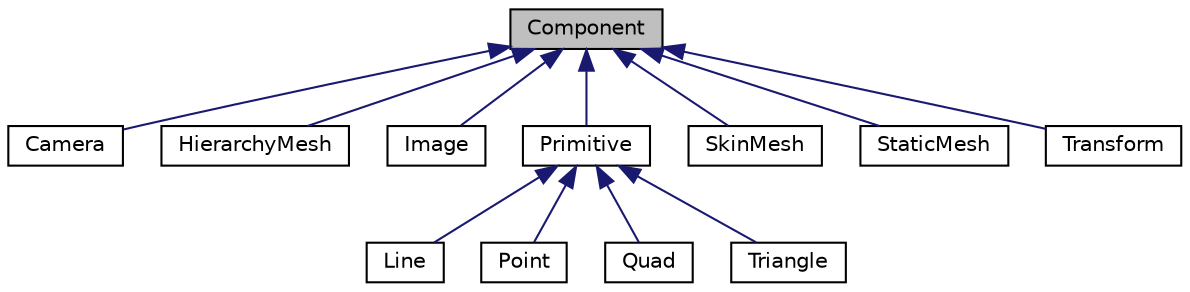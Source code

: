 digraph "Component"
{
 // LATEX_PDF_SIZE
  edge [fontname="Helvetica",fontsize="10",labelfontname="Helvetica",labelfontsize="10"];
  node [fontname="Helvetica",fontsize="10",shape=record];
  Node1 [label="Component",height=0.2,width=0.4,color="black", fillcolor="grey75", style="filled", fontcolor="black",tooltip="コンポーネントクラス(親クラス)"];
  Node1 -> Node2 [dir="back",color="midnightblue",fontsize="10",style="solid",fontname="Helvetica"];
  Node2 [label="Camera",height=0.2,width=0.4,color="black", fillcolor="white", style="filled",URL="$class_camera.html",tooltip="Cameraクラス(コンポーネント)"];
  Node1 -> Node3 [dir="back",color="midnightblue",fontsize="10",style="solid",fontname="Helvetica"];
  Node3 [label="HierarchyMesh",height=0.2,width=0.4,color="black", fillcolor="white", style="filled",URL="$class_hierarchy_mesh.html",tooltip="動かないメッシュクラス"];
  Node1 -> Node4 [dir="back",color="midnightblue",fontsize="10",style="solid",fontname="Helvetica"];
  Node4 [label="Image",height=0.2,width=0.4,color="black", fillcolor="white", style="filled",URL="$class_image.html",tooltip="Imageクラス"];
  Node1 -> Node5 [dir="back",color="midnightblue",fontsize="10",style="solid",fontname="Helvetica"];
  Node5 [label="Primitive",height=0.2,width=0.4,color="black", fillcolor="white", style="filled",URL="$class_primitive.html",tooltip="Pointなどの親クラス"];
  Node5 -> Node6 [dir="back",color="midnightblue",fontsize="10",style="solid",fontname="Helvetica"];
  Node6 [label="Line",height=0.2,width=0.4,color="black", fillcolor="white", style="filled",URL="$class_line.html",tooltip="線を描画するクラス"];
  Node5 -> Node7 [dir="back",color="midnightblue",fontsize="10",style="solid",fontname="Helvetica"];
  Node7 [label="Point",height=0.2,width=0.4,color="black", fillcolor="white", style="filled",URL="$class_point.html",tooltip="点を描画するクラス"];
  Node5 -> Node8 [dir="back",color="midnightblue",fontsize="10",style="solid",fontname="Helvetica"];
  Node8 [label="Quad",height=0.2,width=0.4,color="black", fillcolor="white", style="filled",URL="$class_quad.html",tooltip="三角形を描画するクラス"];
  Node5 -> Node9 [dir="back",color="midnightblue",fontsize="10",style="solid",fontname="Helvetica"];
  Node9 [label="Triangle",height=0.2,width=0.4,color="black", fillcolor="white", style="filled",URL="$class_triangle.html",tooltip="三角形を描画するクラス"];
  Node1 -> Node10 [dir="back",color="midnightblue",fontsize="10",style="solid",fontname="Helvetica"];
  Node10 [label="SkinMesh",height=0.2,width=0.4,color="black", fillcolor="white", style="filled",URL="$class_skin_mesh.html",tooltip="ボーン付きのアニメーションできる"];
  Node1 -> Node11 [dir="back",color="midnightblue",fontsize="10",style="solid",fontname="Helvetica"];
  Node11 [label="StaticMesh",height=0.2,width=0.4,color="black", fillcolor="white", style="filled",URL="$class_static_mesh.html",tooltip="動かないメッシュクラス"];
  Node1 -> Node12 [dir="back",color="midnightblue",fontsize="10",style="solid",fontname="Helvetica"];
  Node12 [label="Transform",height=0.2,width=0.4,color="black", fillcolor="white", style="filled",URL="$class_transform.html",tooltip="位置,回転,拡大率の情報クラス(コンポーネント)"];
}
